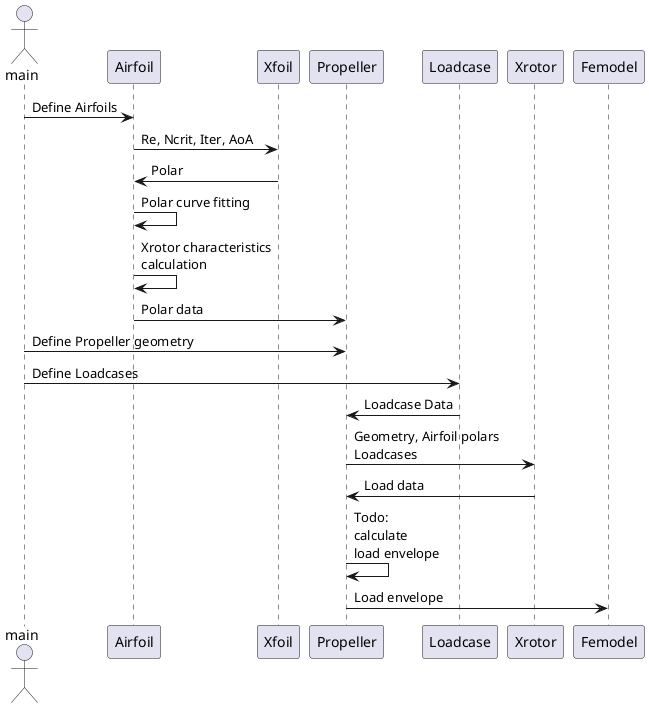 @startuml
actor main
main -> Airfoil: Define Airfoils
Airfoil -> Xfoil: Re, Ncrit, Iter, AoA
Xfoil -> Airfoil: Polar
Airfoil -> Airfoil: Polar curve fitting
Airfoil -> Airfoil: Xrotor characteristics\ncalculation
Airfoil -> Propeller: Polar data
main -> Propeller: Define Propeller geometry
main -> Loadcase: Define Loadcases
Loadcase -> Propeller: Loadcase Data
Propeller -> Xrotor: Geometry, Airfoil polars\nLoadcases
Xrotor -> Propeller: Load data
Propeller -> Propeller: Todo:\ncalculate\nload envelope
Propeller -> Femodel: Load envelope
	
@enduml